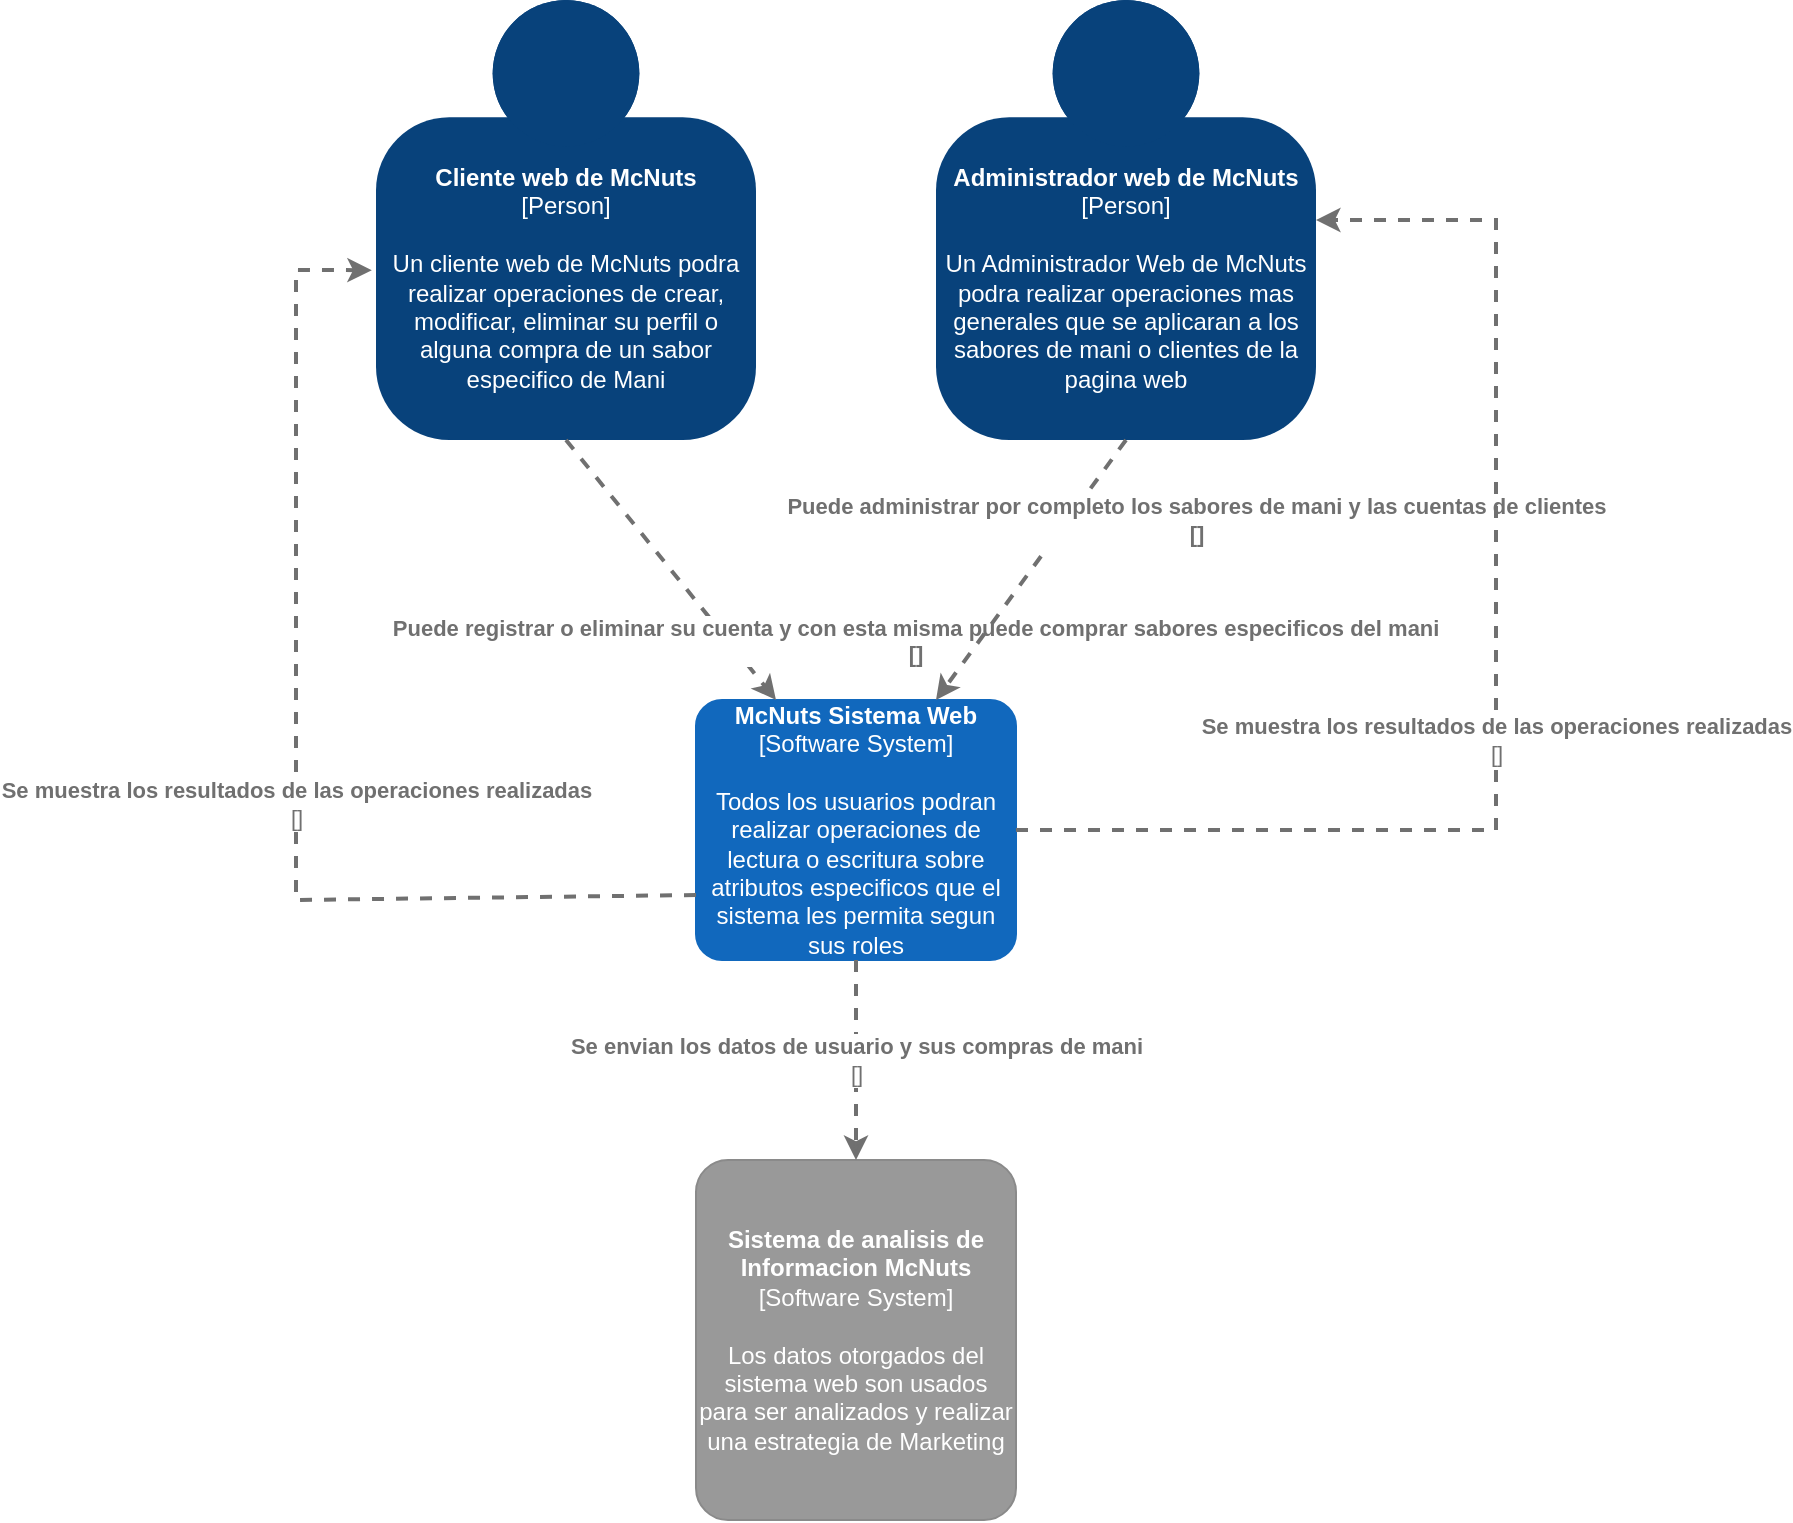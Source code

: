 <mxfile version="14.6.13" type="device" pages="4"><diagram id="YjlioeNZhnHMFC0oOAp4" name="C1"><mxGraphModel dx="1913" dy="806" grid="1" gridSize="10" guides="1" tooltips="1" connect="1" arrows="1" fold="1" page="1" pageScale="1" pageWidth="827" pageHeight="1169" math="0" shadow="0"><root><mxCell id="0"/><mxCell id="1" parent="0"/><object placeholders="1" c4Name="Cliente web de McNuts" c4Type="Person" c4Description="Un cliente web de McNuts podra realizar operaciones de crear,  modificar, eliminar su perfil o alguna compra de un sabor especifico de Mani" label="&lt;b&gt;%c4Name%&lt;/b&gt;&lt;div&gt;[%c4Type%]&lt;/div&gt;&lt;br&gt;&lt;div&gt;%c4Description%&lt;/div&gt;" id="_Tf5WBPsbDCtGv1PxHBP-1"><mxCell style="html=1;dashed=0;whitespace=wrap;fillColor=#08427b;strokeColor=none;fontColor=#ffffff;shape=mxgraph.c4.person;align=center;metaEdit=1;points=[[0.5,0,0],[1,0.5,0],[1,0.75,0],[0.75,1,0],[0.5,1,0],[0.25,1,0],[0,0.75,0],[0,0.5,0]];metaData={&quot;c4Type&quot;:{&quot;editable&quot;:false}};whiteSpace=wrap;" parent="1" vertex="1"><mxGeometry x="170" y="150" width="190" height="220" as="geometry"/></mxCell></object><object placeholders="1" c4Name="McNuts Sistema Web" c4Type="Software System" c4Description="Todos los usuarios podran realizar operaciones de lectura o escritura sobre atributos especificos que el sistema les permita segun sus roles" label="&lt;b&gt;%c4Name%&lt;/b&gt;&lt;div&gt;[%c4Type%]&lt;/div&gt;&lt;br&gt;&lt;div&gt;%c4Description%&lt;/div&gt;" id="_Tf5WBPsbDCtGv1PxHBP-2"><mxCell style="rounded=1;whiteSpace=wrap;html=1;labelBackgroundColor=none;fillColor=#1168BD;fontColor=#ffffff;align=center;arcSize=10;strokeColor=#1168BD;metaEdit=1;metaData={&quot;c4Type&quot;:{&quot;editable&quot;:false}};points=[[0.25,0,0],[0.5,0,0],[0.75,0,0],[1,0.25,0],[1,0.5,0],[1,0.75,0],[0.75,1,0],[0.5,1,0],[0.25,1,0],[0,0.75,0],[0,0.5,0],[0,0.25,0]];" parent="1" vertex="1"><mxGeometry x="330" y="500" width="160" height="130" as="geometry"/></mxCell></object><object placeholders="1" c4Name="Administrador web de McNuts" c4Type="Person" c4Description="Un Administrador Web de McNuts podra realizar operaciones mas generales que se aplicaran a los sabores de mani o clientes de la pagina web" label="&lt;b&gt;%c4Name%&lt;/b&gt;&lt;div&gt;[%c4Type%]&lt;/div&gt;&lt;br&gt;&lt;div&gt;%c4Description%&lt;/div&gt;" id="_Tf5WBPsbDCtGv1PxHBP-4"><mxCell style="html=1;dashed=0;whitespace=wrap;fillColor=#08427b;strokeColor=none;fontColor=#ffffff;shape=mxgraph.c4.person;align=center;metaEdit=1;points=[[0.5,0,0],[1,0.5,0],[1,0.75,0],[0.75,1,0],[0.5,1,0],[0.25,1,0],[0,0.75,0],[0,0.5,0]];metaData={&quot;c4Type&quot;:{&quot;editable&quot;:false}};whiteSpace=wrap;" parent="1" vertex="1"><mxGeometry x="450" y="150" width="190" height="220" as="geometry"/></mxCell></object><object placeholders="1" c4Type="Relationship" c4Technology="" c4Description="Puede registrar o eliminar su cuenta y con esta misma puede comprar sabores especificos del mani" label="%c4Description%&#10;[%c4Technology%]" id="_Tf5WBPsbDCtGv1PxHBP-5"><mxCell style="edgeStyle=none;rounded=0;entryX=0.25;entryY=0;jettySize=auto;orthogonalLoop=1;strokeColor=#707070;strokeWidth=2;fontColor=#707070;jumpStyle=none;dashed=1;metaEdit=1;metaData={&quot;c4Type&quot;:{&quot;editable&quot;:false}};exitX=0.5;exitY=1;exitDx=0;exitDy=0;exitPerimeter=0;entryDx=0;entryDy=0;entryPerimeter=0;fontStyle=1" parent="1" source="_Tf5WBPsbDCtGv1PxHBP-1" target="_Tf5WBPsbDCtGv1PxHBP-2" edge="1"><mxGeometry x="1" y="76" width="160" relative="1" as="geometry"><mxPoint x="310" y="460" as="sourcePoint"/><mxPoint x="470" y="460" as="targetPoint"/><mxPoint x="11" y="18" as="offset"/></mxGeometry></mxCell></object><object placeholders="1" c4Type="Relationship" c4Technology="" c4Description="Puede administrar por completo los sabores de mani y las cuentas de clientes" label="%c4Description%&lt;br&gt;[%c4Technology%]" id="_Tf5WBPsbDCtGv1PxHBP-7"><mxCell style="edgeStyle=none;rounded=0;entryX=0.75;entryY=0;jettySize=auto;orthogonalLoop=1;strokeColor=#707070;strokeWidth=2;fontColor=#707070;jumpStyle=none;dashed=1;metaEdit=1;metaData={&quot;c4Type&quot;:{&quot;editable&quot;:false}};exitX=0.5;exitY=1;exitDx=0;exitDy=0;exitPerimeter=0;entryDx=0;entryDy=0;entryPerimeter=0;labelBorderColor=none;align=center;verticalAlign=middle;html=1;fontStyle=1" parent="1" source="_Tf5WBPsbDCtGv1PxHBP-4" target="_Tf5WBPsbDCtGv1PxHBP-2" edge="1"><mxGeometry x="-0.855" y="52" width="160" relative="1" as="geometry"><mxPoint x="310" y="460" as="sourcePoint"/><mxPoint x="470" y="460" as="targetPoint"/><mxPoint as="offset"/></mxGeometry></mxCell></object><object placeholders="1" c4Name="Sistema de analisis de Informacion McNuts" c4Type="Software System" c4Description="Los datos otorgados del sistema web son usados para ser analizados y realizar una estrategia de Marketing" label="&lt;b&gt;%c4Name%&lt;/b&gt;&lt;div&gt;[%c4Type%]&lt;/div&gt;&lt;br&gt;&lt;div&gt;%c4Description%&lt;/div&gt;" id="_Tf5WBPsbDCtGv1PxHBP-9"><mxCell style="rounded=1;html=1;labelBackgroundColor=none;fillColor=#999999;fontColor=#ffffff;align=center;arcSize=10;strokeColor=#8A8A8A;metaEdit=1;metaData={&quot;c4Type&quot;:{&quot;editable&quot;:false}};points=[[0.25,0,0],[0.5,0,0],[0.75,0,0],[1,0.25,0],[1,0.5,0],[1,0.75,0],[0.75,1,0],[0.5,1,0],[0.25,1,0],[0,0.75,0],[0,0.5,0],[0,0.25,0]];whiteSpace=wrap;" parent="1" vertex="1"><mxGeometry x="330" y="730" width="160" height="180" as="geometry"/></mxCell></object><object placeholders="1" c4Type="Relationship" c4Technology="" c4Description="Se envian los datos de usuario y sus compras de mani" label="&lt;div style=&quot;text-align: left&quot;&gt;&lt;div style=&quot;text-align: center&quot;&gt;&lt;b&gt;%c4Description%&lt;/b&gt;&lt;/div&gt;&lt;div style=&quot;text-align: center&quot;&gt;[%c4Technology%]&lt;/div&gt;&lt;/div&gt;" id="_Tf5WBPsbDCtGv1PxHBP-11"><mxCell style="edgeStyle=none;rounded=0;html=1;entryX=0.5;entryY=0;jettySize=auto;orthogonalLoop=1;strokeColor=#707070;strokeWidth=2;fontColor=#707070;jumpStyle=none;dashed=1;metaEdit=1;metaData={&quot;c4Type&quot;:{&quot;editable&quot;:false}};align=center;exitX=0.5;exitY=1;exitDx=0;exitDy=0;exitPerimeter=0;entryDx=0;entryDy=0;entryPerimeter=0;" parent="1" source="_Tf5WBPsbDCtGv1PxHBP-2" target="_Tf5WBPsbDCtGv1PxHBP-9" edge="1"><mxGeometry width="160" relative="1" as="geometry"><mxPoint x="310" y="580" as="sourcePoint"/><mxPoint x="470" y="580" as="targetPoint"/></mxGeometry></mxCell></object><object placeholders="1" c4Type="Relationship" c4Technology="" c4Description="Se muestra los resultados de las operaciones realizadas" label="&lt;div style=&quot;text-align: left&quot;&gt;&lt;div style=&quot;text-align: center&quot;&gt;&lt;b&gt;%c4Description%&lt;/b&gt;&lt;/div&gt;&lt;div style=&quot;text-align: center&quot;&gt;[%c4Technology%]&lt;/div&gt;&lt;/div&gt;" id="_Tf5WBPsbDCtGv1PxHBP-13"><mxCell style="edgeStyle=none;rounded=0;html=1;jettySize=auto;orthogonalLoop=1;strokeColor=#707070;strokeWidth=2;fontColor=#707070;jumpStyle=none;dashed=1;metaEdit=1;metaData={&quot;c4Type&quot;:{&quot;editable&quot;:false}};align=center;exitX=1;exitY=0.5;exitDx=0;exitDy=0;exitPerimeter=0;" parent="1" source="_Tf5WBPsbDCtGv1PxHBP-2" target="_Tf5WBPsbDCtGv1PxHBP-4" edge="1"><mxGeometry x="-0.102" width="160" relative="1" as="geometry"><mxPoint x="360" y="550" as="sourcePoint"/><mxPoint x="520" y="550" as="targetPoint"/><Array as="points"><mxPoint x="730" y="565"/><mxPoint x="730" y="260"/></Array><mxPoint as="offset"/></mxGeometry></mxCell></object><object placeholders="1" c4Type="Relationship" c4Technology="" c4Description="Se muestra los resultados de las operaciones realizadas" label="&lt;div style=&quot;text-align: left&quot;&gt;&lt;div style=&quot;text-align: center&quot;&gt;&lt;b&gt;%c4Description%&lt;/b&gt;&lt;/div&gt;&lt;div style=&quot;text-align: center&quot;&gt;[%c4Technology%]&lt;/div&gt;&lt;/div&gt;" id="_Tf5WBPsbDCtGv1PxHBP-14"><mxCell style="edgeStyle=none;rounded=0;html=1;jettySize=auto;orthogonalLoop=1;strokeColor=#707070;strokeWidth=2;fontColor=#707070;jumpStyle=none;dashed=1;metaEdit=1;metaData={&quot;c4Type&quot;:{&quot;editable&quot;:false}};align=center;exitX=0;exitY=0.75;exitDx=0;exitDy=0;exitPerimeter=0;entryX=-0.011;entryY=0.614;entryDx=0;entryDy=0;entryPerimeter=0;" parent="1" source="_Tf5WBPsbDCtGv1PxHBP-2" target="_Tf5WBPsbDCtGv1PxHBP-1" edge="1"><mxGeometry x="-0.102" width="160" relative="1" as="geometry"><mxPoint x="500" y="575" as="sourcePoint"/><mxPoint x="650" y="270" as="targetPoint"/><Array as="points"><mxPoint x="130" y="600"/><mxPoint x="130" y="430"/><mxPoint x="130" y="285"/></Array><mxPoint as="offset"/></mxGeometry></mxCell></object></root></mxGraphModel></diagram><diagram id="lOGk8ROi-ArQXvqLLDO8" name="C2"><mxGraphModel dx="1086" dy="806" grid="1" gridSize="10" guides="1" tooltips="1" connect="1" arrows="1" fold="1" page="1" pageScale="1" pageWidth="827" pageHeight="1169" math="0" shadow="0"><root><mxCell id="mD7EO9BgmnDQpfSmC0v4-0"/><mxCell id="mD7EO9BgmnDQpfSmC0v4-1" parent="mD7EO9BgmnDQpfSmC0v4-0"/><object placeholders="1" c4Name="Cliente web de McNuts" c4Type="Person" c4Description="Un cliente web de McNuts podra realizar operaciones de crear,  modificar, eliminar su perfil o alguna compra de un sabor especifico de Mani" label="&lt;b&gt;%c4Name%&lt;/b&gt;&lt;div&gt;[%c4Type%]&lt;/div&gt;&lt;br&gt;&lt;div&gt;%c4Description%&lt;/div&gt;" id="zDvzVUs0J_qKCXvTcpth-0"><mxCell style="html=1;dashed=0;whitespace=wrap;fillColor=#08427b;strokeColor=none;fontColor=#ffffff;shape=mxgraph.c4.person;align=center;metaEdit=1;points=[[0.5,0,0],[1,0.5,0],[1,0.75,0],[0.75,1,0],[0.5,1,0],[0.25,1,0],[0,0.75,0],[0,0.5,0]];metaData={&quot;c4Type&quot;:{&quot;editable&quot;:false}};whiteSpace=wrap;" parent="mD7EO9BgmnDQpfSmC0v4-1" vertex="1"><mxGeometry x="110" y="100" width="190" height="220" as="geometry"/></mxCell></object><object placeholders="1" c4Name="Administrador web de McNuts" c4Type="Person" c4Description="Un Administrador Web de McNuts podra realizar operaciones mas generales que se aplicaran a los sabores de mani o clientes de la pagina web" label="&lt;b&gt;%c4Name%&lt;/b&gt;&lt;div&gt;[%c4Type%]&lt;/div&gt;&lt;br&gt;&lt;div&gt;%c4Description%&lt;/div&gt;" id="zDvzVUs0J_qKCXvTcpth-1"><mxCell style="html=1;dashed=0;whitespace=wrap;fillColor=#08427b;strokeColor=none;fontColor=#ffffff;shape=mxgraph.c4.person;align=center;metaEdit=1;points=[[0.5,0,0],[1,0.5,0],[1,0.75,0],[0.75,1,0],[0.5,1,0],[0.25,1,0],[0,0.75,0],[0,0.5,0]];metaData={&quot;c4Type&quot;:{&quot;editable&quot;:false}};whiteSpace=wrap;" parent="mD7EO9BgmnDQpfSmC0v4-1" vertex="1"><mxGeometry x="390" y="100" width="190" height="220" as="geometry"/></mxCell></object><object placeholders="1" c4Name="McNuts Sistema Web" c4Type="Component" c4Technology="Container: js" c4Description="Aplicacion web que permite la compra de manis de sabores y el registro/actualizacion/visualizacion y eliminacion de perfiles" label="%c4Name%&lt;br&gt;[%c4Type%: %c4Technology%]&lt;br&gt;&lt;br&gt;%c4Description%" id="zDvzVUs0J_qKCXvTcpth-5"><mxCell style="rounded=1;labelBackgroundColor=none;fillColor=#85BBF0;fontColor=#ffffff;align=center;arcSize=10;strokeColor=#78A8D8;metaEdit=1;metaData={&quot;c4Type&quot;:{&quot;editable&quot;:false}};points=[[0.25,0,0],[0.5,0,0],[0.75,0,0],[1,0.25,0],[1,0.5,0],[1,0.75,0],[0.75,1,0],[0.5,1,0],[0.25,1,0],[0,0.75,0],[0,0.5,0],[0,0.25,0]];whiteSpace=wrap;html=1;" parent="mD7EO9BgmnDQpfSmC0v4-1" vertex="1"><mxGeometry x="260" y="440" width="190" height="130" as="geometry"/></mxCell></object><object placeholders="1" c4Type="Relationship" c4Technology="http" c4Description="Utiliza el sistema" label="&lt;div style=&quot;text-align: left&quot;&gt;&lt;div style=&quot;text-align: center&quot;&gt;&lt;b&gt;%c4Description%&lt;/b&gt;&lt;/div&gt;&lt;div style=&quot;text-align: center&quot;&gt;[%c4Technology%]&lt;/div&gt;&lt;/div&gt;" id="VZDBzjTDsudK5DG6B0_U-0"><mxCell style="edgeStyle=none;rounded=0;html=1;entryX=0.137;entryY=-0.023;jettySize=auto;orthogonalLoop=1;strokeColor=#707070;strokeWidth=2;fontColor=#707070;jumpStyle=none;dashed=1;metaEdit=1;metaData={&quot;c4Type&quot;:{&quot;editable&quot;:false}};exitX=0.5;exitY=1;exitDx=0;exitDy=0;exitPerimeter=0;entryDx=0;entryDy=0;entryPerimeter=0;" parent="mD7EO9BgmnDQpfSmC0v4-1" source="zDvzVUs0J_qKCXvTcpth-0" target="zDvzVUs0J_qKCXvTcpth-5" edge="1"><mxGeometry width="160" relative="1" as="geometry"><mxPoint x="210" y="330" as="sourcePoint"/><mxPoint x="370" y="330" as="targetPoint"/></mxGeometry></mxCell></object><object placeholders="1" c4Type="Relationship" c4Technology="http" c4Description="Utiliza el sistema" label="&lt;div style=&quot;text-align: left&quot;&gt;&lt;div style=&quot;text-align: center&quot;&gt;&lt;b&gt;%c4Description%&lt;/b&gt;&lt;/div&gt;&lt;div style=&quot;text-align: center&quot;&gt;[%c4Technology%]&lt;/div&gt;&lt;/div&gt;" id="VZDBzjTDsudK5DG6B0_U-1"><mxCell style="edgeStyle=none;rounded=0;html=1;entryX=0.75;entryY=0;jettySize=auto;orthogonalLoop=1;strokeColor=#707070;strokeWidth=2;fontColor=#707070;jumpStyle=none;dashed=1;metaEdit=1;metaData={&quot;c4Type&quot;:{&quot;editable&quot;:false}};exitX=0.542;exitY=1.005;exitDx=0;exitDy=0;exitPerimeter=0;entryDx=0;entryDy=0;entryPerimeter=0;" parent="mD7EO9BgmnDQpfSmC0v4-1" source="zDvzVUs0J_qKCXvTcpth-1" target="zDvzVUs0J_qKCXvTcpth-5" edge="1"><mxGeometry width="160" relative="1" as="geometry"><mxPoint x="410" y="320" as="sourcePoint"/><mxPoint x="501.03" y="437.01" as="targetPoint"/></mxGeometry></mxCell></object><object placeholders="1" c4Name="API Aplicacion" c4Type="Component" c4Technology="Contenedor:API" c4Description="Aloja un conjunto de servicios que permiten dar funcionalidad y gestionar los manis y usuarios via JSON/HTTPS API" label="%c4Name%&lt;br&gt;[%c4Type%: %c4Technology%]&lt;br&gt;&lt;br&gt;%c4Description%" id="VZDBzjTDsudK5DG6B0_U-2"><mxCell style="rounded=1;labelBackgroundColor=none;fillColor=#85BBF0;fontColor=#ffffff;align=center;arcSize=10;strokeColor=#78A8D8;metaEdit=1;metaData={&quot;c4Type&quot;:{&quot;editable&quot;:false}};points=[[0.25,0,0],[0.5,0,0],[0.75,0,0],[1,0.25,0],[1,0.5,0],[1,0.75,0],[0.75,1,0],[0.5,1,0],[0.25,1,0],[0,0.75,0],[0,0.5,0],[0,0.25,0]];whiteSpace=wrap;html=1;" parent="mD7EO9BgmnDQpfSmC0v4-1" vertex="1"><mxGeometry x="260" y="670" width="190" height="130" as="geometry"/></mxCell></object><object placeholders="1" c4Type="Relationship" c4Technology="http,Json" c4Description="Hace un llamado" label="&lt;div style=&quot;text-align: left&quot;&gt;&lt;div style=&quot;text-align: center&quot;&gt;&lt;b&gt;%c4Description%&lt;/b&gt;&lt;/div&gt;&lt;div style=&quot;text-align: center&quot;&gt;[%c4Technology%]&lt;/div&gt;&lt;/div&gt;" id="VZDBzjTDsudK5DG6B0_U-3"><mxCell style="edgeStyle=none;rounded=0;html=1;entryX=0.5;entryY=0;jettySize=auto;orthogonalLoop=1;strokeColor=#707070;strokeWidth=2;fontColor=#707070;jumpStyle=none;dashed=1;metaEdit=1;metaData={&quot;c4Type&quot;:{&quot;editable&quot;:false}};exitX=0.5;exitY=1;exitDx=0;exitDy=0;exitPerimeter=0;entryDx=0;entryDy=0;entryPerimeter=0;" parent="mD7EO9BgmnDQpfSmC0v4-1" source="zDvzVUs0J_qKCXvTcpth-5" target="VZDBzjTDsudK5DG6B0_U-2" edge="1"><mxGeometry width="160" relative="1" as="geometry"><mxPoint x="270" y="520" as="sourcePoint"/><mxPoint x="430" y="520" as="targetPoint"/></mxGeometry></mxCell></object><object placeholders="1" c4Type="Database" c4Technology="Technology" c4Description="Description" label="%c4Type%&lt;div&gt;[Container:&amp;nbsp;%c4Technology%]&lt;/div&gt;&lt;br&gt;&lt;div&gt;%c4Description%&lt;/div&gt;" id="VZDBzjTDsudK5DG6B0_U-4"><mxCell style="shape=cylinder;whiteSpace=wrap;html=1;boundedLbl=1;rounded=0;labelBackgroundColor=none;fillColor=#438DD5;fontSize=12;fontColor=#ffffff;align=center;strokeColor=#3C7FC0;metaEdit=1;points=[[0.5,0,0],[1,0.25,0],[1,0.5,0],[1,0.75,0],[0.5,1,0],[0,0.75,0],[0,0.5,0],[0,0.25,0]];metaData={&quot;c4Type&quot;:{&quot;editable&quot;:false}};" parent="mD7EO9BgmnDQpfSmC0v4-1" vertex="1"><mxGeometry x="280" y="930" width="160" height="140" as="geometry"/></mxCell></object><object placeholders="1" c4Type="Relationship" c4Technology="SQL" c4Description="Realiza CRUD" label="&lt;div style=&quot;text-align: left&quot;&gt;&lt;div style=&quot;text-align: center&quot;&gt;&lt;b&gt;%c4Description%&lt;/b&gt;&lt;/div&gt;&lt;div style=&quot;text-align: center&quot;&gt;[%c4Technology%]&lt;/div&gt;&lt;/div&gt;" id="VZDBzjTDsudK5DG6B0_U-5"><mxCell style="edgeStyle=none;rounded=0;html=1;entryX=0.456;entryY=0.007;jettySize=auto;orthogonalLoop=1;strokeColor=#707070;strokeWidth=2;fontColor=#707070;jumpStyle=none;dashed=1;metaEdit=1;metaData={&quot;c4Type&quot;:{&quot;editable&quot;:false}};exitX=0.5;exitY=1;exitDx=0;exitDy=0;exitPerimeter=0;entryDx=0;entryDy=0;entryPerimeter=0;" parent="mD7EO9BgmnDQpfSmC0v4-1" source="VZDBzjTDsudK5DG6B0_U-2" target="VZDBzjTDsudK5DG6B0_U-4" edge="1"><mxGeometry width="160" relative="1" as="geometry"><mxPoint x="270" y="830" as="sourcePoint"/><mxPoint x="430" y="830" as="targetPoint"/></mxGeometry></mxCell></object><object placeholders="1" c4Name="Sistema de analisis de Informacion McNuts" c4Type="Software System" c4Description="Los datos otorgados del sistema web son usados para ser analizados y realizar una estrategia de Marketing" label="&lt;b&gt;%c4Name%&lt;/b&gt;&lt;div&gt;[%c4Type%]&lt;/div&gt;&lt;br&gt;&lt;div&gt;%c4Description%&lt;/div&gt;" id="J_LsUgICzN3fWaDBCExD-0"><mxCell style="rounded=1;html=1;labelBackgroundColor=none;fillColor=#999999;fontColor=#ffffff;align=center;arcSize=10;strokeColor=#8A8A8A;metaEdit=1;metaData={&quot;c4Type&quot;:{&quot;editable&quot;:false}};points=[[0.25,0,0],[0.5,0,0],[0.75,0,0],[1,0.25,0],[1,0.5,0],[1,0.75,0],[0.75,1,0],[0.5,1,0],[0.25,1,0],[0,0.75,0],[0,0.5,0],[0,0.25,0]];whiteSpace=wrap;" parent="mD7EO9BgmnDQpfSmC0v4-1" vertex="1"><mxGeometry x="610" y="640" width="160" height="180" as="geometry"/></mxCell></object><object placeholders="1" c4Type="Relationship" c4Technology="Json" c4Description="Envia datos" label="&lt;div style=&quot;text-align: left&quot;&gt;&lt;div style=&quot;text-align: center&quot;&gt;&lt;b&gt;%c4Description%&lt;/b&gt;&lt;/div&gt;&lt;div style=&quot;text-align: center&quot;&gt;[%c4Technology%]&lt;/div&gt;&lt;/div&gt;" id="J_LsUgICzN3fWaDBCExD-1"><mxCell style="edgeStyle=none;rounded=0;html=1;entryX=0;entryY=0.5;jettySize=auto;orthogonalLoop=1;strokeColor=#707070;strokeWidth=2;fontColor=#707070;jumpStyle=none;dashed=1;metaEdit=1;metaData={&quot;c4Type&quot;:{&quot;editable&quot;:false}};" parent="mD7EO9BgmnDQpfSmC0v4-1" edge="1"><mxGeometry width="160" relative="1" as="geometry"><mxPoint x="450" y="734.5" as="sourcePoint"/><mxPoint x="610" y="734.5" as="targetPoint"/></mxGeometry></mxCell></object><object placeholders="1" c4Type="Relationship" c4Technology="technology" c4Description="Envia toda la informacion procesada" label="&lt;div style=&quot;text-align: left&quot;&gt;&lt;div style=&quot;text-align: center&quot;&gt;&lt;b&gt;%c4Description%&lt;/b&gt;&lt;/div&gt;&lt;div style=&quot;text-align: center&quot;&gt;[%c4Technology%]&lt;/div&gt;&lt;/div&gt;" id="J_LsUgICzN3fWaDBCExD-2"><mxCell style="edgeStyle=none;rounded=0;html=1;entryX=0.863;entryY=0.995;jettySize=auto;orthogonalLoop=1;strokeColor=#707070;strokeWidth=2;fontColor=#707070;jumpStyle=none;dashed=1;metaEdit=1;metaData={&quot;c4Type&quot;:{&quot;editable&quot;:false}};entryDx=0;entryDy=0;entryPerimeter=0;exitX=0.6;exitY=-0.006;exitDx=0;exitDy=0;exitPerimeter=0;" parent="mD7EO9BgmnDQpfSmC0v4-1" source="J_LsUgICzN3fWaDBCExD-0" target="zDvzVUs0J_qKCXvTcpth-1" edge="1"><mxGeometry width="160" relative="1" as="geometry"><mxPoint x="710" y="630" as="sourcePoint"/><mxPoint x="680" y="620" as="targetPoint"/></mxGeometry></mxCell></object><object placeholders="1" c4Type="Relationship" c4Technology="Json, Http" c4Description="Devulve respuestas a las solicitudes" label="&lt;div style=&quot;text-align: left&quot;&gt;&lt;div style=&quot;text-align: center&quot;&gt;&lt;b&gt;%c4Description%&lt;/b&gt;&lt;/div&gt;&lt;div style=&quot;text-align: center&quot;&gt;[%c4Technology%]&lt;/div&gt;&lt;/div&gt;" id="J_LsUgICzN3fWaDBCExD-4"><mxCell style="edgeStyle=none;rounded=0;html=1;entryX=0.016;entryY=0.909;jettySize=auto;orthogonalLoop=1;strokeColor=#707070;strokeWidth=2;fontColor=#707070;jumpStyle=none;dashed=1;metaEdit=1;metaData={&quot;c4Type&quot;:{&quot;editable&quot;:false}};exitX=-0.005;exitY=0.615;exitDx=0;exitDy=0;exitPerimeter=0;entryDx=0;entryDy=0;entryPerimeter=0;" parent="mD7EO9BgmnDQpfSmC0v4-1" source="VZDBzjTDsudK5DG6B0_U-2" target="zDvzVUs0J_qKCXvTcpth-0" edge="1"><mxGeometry width="160" relative="1" as="geometry"><mxPoint x="330" y="630" as="sourcePoint"/><mxPoint x="490" y="630" as="targetPoint"/><Array as="points"><mxPoint x="120" y="580"/></Array></mxGeometry></mxCell></object><object placeholders="1" c4Type="Relationship" c4Technology="Json, Http" c4Description="Devulve respuestas a las solicitudes" label="&lt;div style=&quot;text-align: left&quot;&gt;&lt;div style=&quot;text-align: center&quot;&gt;&lt;b&gt;%c4Description%&lt;/b&gt;&lt;/div&gt;&lt;div style=&quot;text-align: center&quot;&gt;[%c4Technology%]&lt;/div&gt;&lt;/div&gt;" id="J_LsUgICzN3fWaDBCExD-5"><mxCell style="edgeStyle=none;rounded=0;html=1;entryX=0.684;entryY=0.995;jettySize=auto;orthogonalLoop=1;strokeColor=#707070;strokeWidth=2;fontColor=#707070;jumpStyle=none;dashed=1;metaEdit=1;metaData={&quot;c4Type&quot;:{&quot;editable&quot;:false}};exitX=1;exitY=0.385;exitDx=0;exitDy=0;exitPerimeter=0;entryDx=0;entryDy=0;entryPerimeter=0;" parent="mD7EO9BgmnDQpfSmC0v4-1" source="VZDBzjTDsudK5DG6B0_U-2" target="zDvzVUs0J_qKCXvTcpth-1" edge="1"><mxGeometry width="160" relative="1" as="geometry"><mxPoint x="596.01" y="769.97" as="sourcePoint"/><mxPoint x="450.0" y="320" as="targetPoint"/><Array as="points"><mxPoint x="560" y="610"/></Array></mxGeometry></mxCell></object></root></mxGraphModel></diagram><diagram id="oEpCaHUg1FmqPr0Le2Kf" name="C3"><mxGraphModel dx="1086" dy="806" grid="1" gridSize="10" guides="1" tooltips="1" connect="1" arrows="1" fold="1" page="1" pageScale="1" pageWidth="827" pageHeight="1169" math="0" shadow="0"><root><mxCell id="-fy3KjDRGIILhXaSzsLH-0"/><mxCell id="-fy3KjDRGIILhXaSzsLH-1" parent="-fy3KjDRGIILhXaSzsLH-0"/><object placeholders="1" c4Name="McNuts Sistema Web" c4Type="Component" c4Technology="js" c4Description="Aplicacion web que permite la compra de manis de sabores y el registro/actualizacion/visualizacion y eliminacion de perfiles" label="%c4Name%&lt;br&gt;[%c4Type%: %c4Technology%]&lt;br&gt;&lt;br&gt;%c4Description%" id="0mQYSHu7txWMw7nrXKeB-3"><mxCell style="rounded=1;labelBackgroundColor=none;fillColor=#85BBF0;fontColor=#ffffff;align=center;arcSize=10;strokeColor=#78A8D8;metaEdit=1;metaData={&quot;c4Type&quot;:{&quot;editable&quot;:false}};points=[[0.25,0,0],[0.5,0,0],[0.75,0,0],[1,0.25,0],[1,0.5,0],[1,0.75,0],[0.75,1,0],[0.5,1,0],[0.25,1,0],[0,0.75,0],[0,0.5,0],[0,0.25,0]];whiteSpace=wrap;html=1;" parent="-fy3KjDRGIILhXaSzsLH-1" vertex="1"><mxGeometry x="330" y="40" width="190" height="130" as="geometry"/></mxCell></object><object placeholders="1" c4Name="API Aplicacion" c4Type="Component" c4Technology="Contenedor:API" c4Description="Aloja un conjunto de servicios que permiten dar funcionalidad y gestionar los manis y usuarios via JSON/HTTPS API" label="%c4Name%&lt;br&gt;[%c4Type%: %c4Technology%]&lt;br&gt;&lt;br&gt;%c4Description%" id="0mQYSHu7txWMw7nrXKeB-4"><mxCell style="rounded=1;labelBackgroundColor=none;fillColor=#85BBF0;fontColor=#ffffff;align=center;arcSize=10;strokeColor=#78A8D8;metaEdit=1;metaData={&quot;c4Type&quot;:{&quot;editable&quot;:false}};points=[[0.25,0,0],[0.5,0,0],[0.75,0,0],[1,0.25,0],[1,0.5,0],[1,0.75,0],[0.75,1,0],[0.5,1,0],[0.25,1,0],[0,0.75,0],[0,0.5,0],[0,0.25,0]];whiteSpace=wrap;html=1;" parent="-fy3KjDRGIILhXaSzsLH-1" vertex="1"><mxGeometry x="330" y="270" width="190" height="130" as="geometry"/></mxCell></object><object placeholders="1" c4Type="Relationship" c4Technology="http,Json" c4Description="Hace un llamado" label="&lt;div style=&quot;text-align: left&quot;&gt;&lt;div style=&quot;text-align: center&quot;&gt;&lt;b&gt;%c4Description%&lt;/b&gt;&lt;/div&gt;&lt;div style=&quot;text-align: center&quot;&gt;[%c4Technology%]&lt;/div&gt;&lt;/div&gt;" id="0mQYSHu7txWMw7nrXKeB-5"><mxCell style="edgeStyle=none;rounded=0;html=1;entryX=0.5;entryY=0;jettySize=auto;orthogonalLoop=1;strokeColor=#707070;strokeWidth=2;fontColor=#707070;jumpStyle=none;dashed=1;metaEdit=1;metaData={&quot;c4Type&quot;:{&quot;editable&quot;:false}};exitX=0.5;exitY=1;exitDx=0;exitDy=0;exitPerimeter=0;entryDx=0;entryDy=0;entryPerimeter=0;" parent="-fy3KjDRGIILhXaSzsLH-1" source="0mQYSHu7txWMw7nrXKeB-3" target="0mQYSHu7txWMw7nrXKeB-4" edge="1"><mxGeometry width="160" relative="1" as="geometry"><mxPoint x="340" y="120" as="sourcePoint"/><mxPoint x="500" y="120" as="targetPoint"/></mxGeometry></mxCell></object><object placeholders="1" c4Name="Client Controller" c4Type="Component" c4Technology="" c4Description="Controlador que maneja el perfil del cliente" label="&lt;b&gt;%c4Name%&lt;/b&gt;&lt;div&gt;[%c4Type%: %c4Technology%]&lt;/div&gt;&lt;br&gt;&lt;div&gt;%c4Description%&lt;/div&gt;" id="0mQYSHu7txWMw7nrXKeB-7"><mxCell style="rounded=1;whiteSpace=wrap;html=1;labelBackgroundColor=none;fillColor=#85BBF0;fontColor=#ffffff;align=center;arcSize=10;strokeColor=#78A8D8;metaEdit=1;metaData={&quot;c4Type&quot;:{&quot;editable&quot;:false}};points=[[0.25,0,0],[0.5,0,0],[0.75,0,0],[1,0.25,0],[1,0.5,0],[1,0.75,0],[0.75,1,0],[0.5,1,0],[0.25,1,0],[0,0.75,0],[0,0.5,0],[0,0.25,0]];" parent="-fy3KjDRGIILhXaSzsLH-1" vertex="1"><mxGeometry x="200" y="490" width="160" height="110.0" as="geometry"/></mxCell></object><object placeholders="1" c4Name="Peanut Controller" c4Type="Component" c4Technology="" c4Description="Controlador que maneja el perfil del mani" label="&lt;b&gt;%c4Name%&lt;/b&gt;&lt;div&gt;[%c4Type%: %c4Technology%]&lt;/div&gt;&lt;br&gt;&lt;div&gt;%c4Description%&lt;/div&gt;" id="0mQYSHu7txWMw7nrXKeB-8"><mxCell style="rounded=1;whiteSpace=wrap;html=1;labelBackgroundColor=none;fillColor=#85BBF0;fontColor=#ffffff;align=center;arcSize=10;strokeColor=#78A8D8;metaEdit=1;metaData={&quot;c4Type&quot;:{&quot;editable&quot;:false}};points=[[0.25,0,0],[0.5,0,0],[0.75,0,0],[1,0.25,0],[1,0.5,0],[1,0.75,0],[0.75,1,0],[0.5,1,0],[0.25,1,0],[0,0.75,0],[0,0.5,0],[0,0.25,0]];" parent="-fy3KjDRGIILhXaSzsLH-1" vertex="1"><mxGeometry x="480" y="490" width="160" height="110.0" as="geometry"/></mxCell></object><object placeholders="1" c4Type="Relationship" c4Technology="http" c4Description="La API hace un llamado a " label="&lt;div style=&quot;text-align: left&quot;&gt;&lt;div style=&quot;text-align: center&quot;&gt;&lt;b&gt;%c4Description%&lt;/b&gt;&lt;/div&gt;&lt;div style=&quot;text-align: center&quot;&gt;[%c4Technology%]&lt;/div&gt;&lt;/div&gt;" id="iOrnrU4ZnL5G8qj7ErMG-0"><mxCell style="edgeStyle=none;rounded=0;html=1;jettySize=auto;orthogonalLoop=1;strokeColor=#707070;strokeWidth=2;fontColor=#707070;jumpStyle=none;dashed=1;metaEdit=1;metaData={&quot;c4Type&quot;:{&quot;editable&quot;:false}};exitX=0.111;exitY=1;exitDx=0;exitDy=0;exitPerimeter=0;" parent="-fy3KjDRGIILhXaSzsLH-1" source="0mQYSHu7txWMw7nrXKeB-4" target="0mQYSHu7txWMw7nrXKeB-7" edge="1"><mxGeometry width="160" relative="1" as="geometry"><mxPoint x="340" y="450" as="sourcePoint"/><mxPoint x="500" y="450" as="targetPoint"/></mxGeometry></mxCell></object><object placeholders="1" c4Type="Relationship" c4Technology="http" c4Description="La API hace un llamado a " label="&lt;div style=&quot;text-align: left&quot;&gt;&lt;div style=&quot;text-align: center&quot;&gt;&lt;b&gt;%c4Description%&lt;/b&gt;&lt;/div&gt;&lt;div style=&quot;text-align: center&quot;&gt;[%c4Technology%]&lt;/div&gt;&lt;/div&gt;" id="iOrnrU4ZnL5G8qj7ErMG-1"><mxCell style="edgeStyle=none;rounded=0;html=1;jettySize=auto;orthogonalLoop=1;strokeColor=#707070;strokeWidth=2;fontColor=#707070;jumpStyle=none;dashed=1;metaEdit=1;metaData={&quot;c4Type&quot;:{&quot;editable&quot;:false}};exitX=0.111;exitY=1;exitDx=0;exitDy=0;exitPerimeter=0;entryX=0.375;entryY=0.009;entryDx=0;entryDy=0;entryPerimeter=0;" parent="-fy3KjDRGIILhXaSzsLH-1" target="0mQYSHu7txWMw7nrXKeB-8" edge="1"><mxGeometry width="160" relative="1" as="geometry"><mxPoint x="464.12" y="400" as="sourcePoint"/><mxPoint x="419.995" y="490" as="targetPoint"/></mxGeometry></mxCell></object><object placeholders="1" c4Name="Client Service" c4Type="Component" c4Technology="" c4Description="El servicio se comunica con el repositorio " label="&lt;b&gt;%c4Name%&lt;/b&gt;&lt;div&gt;[%c4Type%: %c4Technology%]&lt;/div&gt;&lt;br&gt;&lt;div&gt;%c4Description%&lt;/div&gt;" id="iOrnrU4ZnL5G8qj7ErMG-2"><mxCell style="rounded=1;whiteSpace=wrap;html=1;labelBackgroundColor=none;fillColor=#85BBF0;fontColor=#ffffff;align=center;arcSize=10;strokeColor=#78A8D8;metaEdit=1;metaData={&quot;c4Type&quot;:{&quot;editable&quot;:false}};points=[[0.25,0,0],[0.5,0,0],[0.75,0,0],[1,0.25,0],[1,0.5,0],[1,0.75,0],[0.75,1,0],[0.5,1,0],[0.25,1,0],[0,0.75,0],[0,0.5,0],[0,0.25,0]];" parent="-fy3KjDRGIILhXaSzsLH-1" vertex="1"><mxGeometry x="180" y="730" width="160" height="110.0" as="geometry"/></mxCell></object><object placeholders="1" c4Type="Relationship" c4Technology="Json" c4Description="El controlador se comunica con el servicio especifico" label="&lt;div style=&quot;text-align: left&quot;&gt;&lt;div style=&quot;text-align: center&quot;&gt;&lt;b&gt;%c4Description%&lt;/b&gt;&lt;/div&gt;&lt;div style=&quot;text-align: center&quot;&gt;[%c4Technology%]&lt;/div&gt;&lt;/div&gt;" id="iOrnrU4ZnL5G8qj7ErMG-4"><mxCell style="edgeStyle=none;rounded=0;html=1;jettySize=auto;orthogonalLoop=1;strokeColor=#707070;strokeWidth=2;fontColor=#707070;jumpStyle=none;dashed=1;metaEdit=1;metaData={&quot;c4Type&quot;:{&quot;editable&quot;:false}};exitX=0.356;exitY=1.018;exitDx=0;exitDy=0;exitPerimeter=0;" parent="-fy3KjDRGIILhXaSzsLH-1" source="0mQYSHu7txWMw7nrXKeB-7" edge="1"><mxGeometry width="160" relative="1" as="geometry"><mxPoint x="302.06" y="650" as="sourcePoint"/><mxPoint x="258" y="730" as="targetPoint"/></mxGeometry></mxCell></object><object placeholders="1" c4Name="Peanut Service" c4Type="Component" c4Technology="" c4Description="El servicio se comunica con el repositorio " label="&lt;b&gt;%c4Name%&lt;/b&gt;&lt;div&gt;[%c4Type%: %c4Technology%]&lt;/div&gt;&lt;br&gt;&lt;div&gt;%c4Description%&lt;/div&gt;" id="iOrnrU4ZnL5G8qj7ErMG-5"><mxCell style="rounded=1;whiteSpace=wrap;html=1;labelBackgroundColor=none;fillColor=#85BBF0;fontColor=#ffffff;align=center;arcSize=10;strokeColor=#78A8D8;metaEdit=1;metaData={&quot;c4Type&quot;:{&quot;editable&quot;:false}};points=[[0.25,0,0],[0.5,0,0],[0.75,0,0],[1,0.25,0],[1,0.5,0],[1,0.75,0],[0.75,1,0],[0.5,1,0],[0.25,1,0],[0,0.75,0],[0,0.5,0],[0,0.25,0]];" parent="-fy3KjDRGIILhXaSzsLH-1" vertex="1"><mxGeometry x="480" y="730" width="160" height="110.0" as="geometry"/></mxCell></object><object placeholders="1" c4Type="Relationship" c4Technology="Json" c4Description="El controlador se comunica con el servicio especifico" label="&lt;div style=&quot;text-align: left&quot;&gt;&lt;div style=&quot;text-align: center&quot;&gt;&lt;b&gt;%c4Description%&lt;/b&gt;&lt;/div&gt;&lt;div style=&quot;text-align: center&quot;&gt;[%c4Technology%]&lt;/div&gt;&lt;/div&gt;" id="iOrnrU4ZnL5G8qj7ErMG-6"><mxCell style="edgeStyle=none;rounded=0;html=1;jettySize=auto;orthogonalLoop=1;strokeColor=#707070;strokeWidth=2;fontColor=#707070;jumpStyle=none;dashed=1;metaEdit=1;metaData={&quot;c4Type&quot;:{&quot;editable&quot;:false}};exitX=0.356;exitY=1.018;exitDx=0;exitDy=0;exitPerimeter=0;" parent="-fy3KjDRGIILhXaSzsLH-1" edge="1"><mxGeometry width="160" relative="1" as="geometry"><mxPoint x="556.96" y="601.98" as="sourcePoint"/><mxPoint x="558" y="730" as="targetPoint"/></mxGeometry></mxCell></object><object placeholders="1" c4Name="Peanut Repository" c4Type="Component" c4Technology="technology" c4Description="Se comunica con la base de datos que permiten gestionar los servicios de Peanut y Client " label="&lt;b&gt;%c4Name%&lt;/b&gt;&lt;div&gt;[%c4Type%: %c4Technology%]&lt;/div&gt;&lt;br&gt;&lt;div&gt;%c4Description%&lt;/div&gt;" id="iOrnrU4ZnL5G8qj7ErMG-7"><mxCell style="rounded=1;whiteSpace=wrap;html=1;labelBackgroundColor=none;fillColor=#85BBF0;fontColor=#ffffff;align=center;arcSize=10;strokeColor=#78A8D8;metaEdit=1;metaData={&quot;c4Type&quot;:{&quot;editable&quot;:false}};points=[[0.25,0,0],[0.5,0,0],[0.75,0,0],[1,0.25,0],[1,0.5,0],[1,0.75,0],[0.75,1,0],[0.5,1,0],[0.25,1,0],[0,0.75,0],[0,0.5,0],[0,0.25,0]];" parent="-fy3KjDRGIILhXaSzsLH-1" vertex="1"><mxGeometry x="340" y="950" width="160" height="110.0" as="geometry"/></mxCell></object><object placeholders="1" c4Type="Relationship" c4Technology="Technology" c4Description="El servicio se comunica con el repositorio" label="&lt;div style=&quot;text-align: left&quot;&gt;&lt;div style=&quot;text-align: center&quot;&gt;&lt;b&gt;%c4Description%&lt;/b&gt;&lt;/div&gt;&lt;div style=&quot;text-align: center&quot;&gt;[%c4Technology%]&lt;/div&gt;&lt;/div&gt;" id="iOrnrU4ZnL5G8qj7ErMG-8"><mxCell style="edgeStyle=none;rounded=0;html=1;entryX=0.5;entryY=0;jettySize=auto;orthogonalLoop=1;strokeColor=#707070;strokeWidth=2;fontColor=#707070;jumpStyle=none;dashed=1;metaEdit=1;metaData={&quot;c4Type&quot;:{&quot;editable&quot;:false}};exitX=0.55;exitY=1.009;exitDx=0;exitDy=0;exitPerimeter=0;entryDx=0;entryDy=0;entryPerimeter=0;" parent="-fy3KjDRGIILhXaSzsLH-1" source="iOrnrU4ZnL5G8qj7ErMG-2" target="iOrnrU4ZnL5G8qj7ErMG-7" edge="1"><mxGeometry x="-0.403" y="-57" width="160" relative="1" as="geometry"><mxPoint x="320" y="870" as="sourcePoint"/><mxPoint x="480" y="870" as="targetPoint"/><mxPoint as="offset"/></mxGeometry></mxCell></object><object placeholders="1" c4Type="Relationship" c4Technology="Technology" c4Description="El servicio se comunica con el repositorio" label="&lt;div style=&quot;text-align: left&quot;&gt;&lt;div style=&quot;text-align: center&quot;&gt;&lt;b&gt;%c4Description%&lt;/b&gt;&lt;/div&gt;&lt;div style=&quot;text-align: center&quot;&gt;[%c4Technology%]&lt;/div&gt;&lt;/div&gt;" id="iOrnrU4ZnL5G8qj7ErMG-10"><mxCell style="edgeStyle=none;rounded=0;html=1;entryX=0.644;entryY=0.018;jettySize=auto;orthogonalLoop=1;strokeColor=#707070;strokeWidth=2;fontColor=#707070;jumpStyle=none;dashed=1;metaEdit=1;metaData={&quot;c4Type&quot;:{&quot;editable&quot;:false}};exitX=0.55;exitY=1.009;exitDx=0;exitDy=0;exitPerimeter=0;entryDx=0;entryDy=0;entryPerimeter=0;" parent="-fy3KjDRGIILhXaSzsLH-1" target="iOrnrU4ZnL5G8qj7ErMG-7" edge="1"><mxGeometry width="160" relative="1" as="geometry"><mxPoint x="558" y="840.99" as="sourcePoint"/><mxPoint x="560" y="920" as="targetPoint"/></mxGeometry></mxCell></object><object placeholders="1" c4Type="Database" c4Technology="SQL" c4Description="Almacena los datos de Peanuts y Clients" label="%c4Type%&lt;div&gt;[Container:&amp;nbsp;%c4Technology%]&lt;/div&gt;&lt;br&gt;&lt;div&gt;%c4Description%&lt;/div&gt;" id="iOrnrU4ZnL5G8qj7ErMG-11"><mxCell style="shape=cylinder;whiteSpace=wrap;html=1;boundedLbl=1;rounded=0;labelBackgroundColor=none;fillColor=#438DD5;fontSize=12;fontColor=#ffffff;align=center;strokeColor=#3C7FC0;metaEdit=1;points=[[0.5,0,0],[1,0.25,0],[1,0.5,0],[1,0.75,0],[0.5,1,0],[0,0.75,0],[0,0.5,0],[0,0.25,0]];metaData={&quot;c4Type&quot;:{&quot;editable&quot;:false}};" parent="-fy3KjDRGIILhXaSzsLH-1" vertex="1"><mxGeometry x="345" y="1190" width="160" height="140" as="geometry"/></mxCell></object><object placeholders="1" c4Type="Relationship" c4Technology="SQL" c4Description="Realiza CRUD" label="&lt;div style=&quot;text-align: left&quot;&gt;&lt;div style=&quot;text-align: center&quot;&gt;&lt;b&gt;%c4Description%&lt;/b&gt;&lt;/div&gt;&lt;div style=&quot;text-align: center&quot;&gt;[%c4Technology%]&lt;/div&gt;&lt;/div&gt;" id="iOrnrU4ZnL5G8qj7ErMG-13"><mxCell style="edgeStyle=none;rounded=0;html=1;jettySize=auto;orthogonalLoop=1;strokeColor=#707070;strokeWidth=2;fontColor=#707070;jumpStyle=none;dashed=1;metaEdit=1;metaData={&quot;c4Type&quot;:{&quot;editable&quot;:false}};exitX=0.5;exitY=1;exitDx=0;exitDy=0;exitPerimeter=0;" parent="-fy3KjDRGIILhXaSzsLH-1" source="iOrnrU4ZnL5G8qj7ErMG-7" target="iOrnrU4ZnL5G8qj7ErMG-11" edge="1"><mxGeometry width="160" relative="1" as="geometry"><mxPoint x="340" y="950" as="sourcePoint"/><mxPoint x="500" y="950" as="targetPoint"/></mxGeometry></mxCell></object></root></mxGraphModel></diagram><diagram id="3l7vLjo7VU9qQM8UOM7_" name="C4"><mxGraphModel dx="1086" dy="806" grid="1" gridSize="10" guides="1" tooltips="1" connect="1" arrows="1" fold="1" page="1" pageScale="1" pageWidth="1169" pageHeight="827" math="0" shadow="0"><root><mxCell id="xsllGJP8zAQpPaeMxMXy-0"/><mxCell id="xsllGJP8zAQpPaeMxMXy-1" parent="xsllGJP8zAQpPaeMxMXy-0"/><mxCell id="_Dmx7-zba76FG6w9jL-E-4" style="edgeStyle=orthogonalEdgeStyle;rounded=0;orthogonalLoop=1;jettySize=auto;html=1;entryX=0.538;entryY=0.026;entryDx=0;entryDy=0;entryPerimeter=0;dashed=1;" parent="xsllGJP8zAQpPaeMxMXy-1" source="E1qpn8XNrKz2azxuIQBb-0" target="_Dmx7-zba76FG6w9jL-E-0" edge="1"><mxGeometry relative="1" as="geometry"/></mxCell><mxCell id="E1qpn8XNrKz2azxuIQBb-0" value="Peanut Controller" style="swimlane;fontStyle=0;childLayout=stackLayout;horizontal=1;startSize=26;fillColor=none;horizontalStack=0;resizeParent=1;resizeParentMax=0;resizeLast=0;collapsible=1;marginBottom=0;html=1;" parent="xsllGJP8zAQpPaeMxMXy-1" vertex="1"><mxGeometry x="90" y="128" width="180" height="52" as="geometry"/></mxCell><mxCell id="E1qpn8XNrKz2azxuIQBb-1" value="+ _peanutService: IService" style="text;strokeColor=none;fillColor=none;align=left;verticalAlign=top;spacingLeft=4;spacingRight=4;overflow=hidden;rotatable=0;points=[[0,0.5],[1,0.5]];portConstraint=eastwest;" parent="E1qpn8XNrKz2azxuIQBb-0" vertex="1"><mxGeometry y="26" width="180" height="26" as="geometry"/></mxCell><mxCell id="_Dmx7-zba76FG6w9jL-E-8" style="edgeStyle=orthogonalEdgeStyle;rounded=0;orthogonalLoop=1;jettySize=auto;html=1;entryX=0.5;entryY=0;entryDx=0;entryDy=0;dashed=1;" parent="xsllGJP8zAQpPaeMxMXy-1" source="_Dmx7-zba76FG6w9jL-E-0" target="_Dmx7-zba76FG6w9jL-E-5" edge="1"><mxGeometry relative="1" as="geometry"><Array as="points"><mxPoint x="180" y="400"/><mxPoint x="590" y="400"/></Array></mxGeometry></mxCell><mxCell id="_Dmx7-zba76FG6w9jL-E-16" style="edgeStyle=orthogonalEdgeStyle;rounded=0;orthogonalLoop=1;jettySize=auto;html=1;" parent="xsllGJP8zAQpPaeMxMXy-1" source="_Dmx7-zba76FG6w9jL-E-0" target="_Dmx7-zba76FG6w9jL-E-15" edge="1"><mxGeometry relative="1" as="geometry"/></mxCell><mxCell id="_Dmx7-zba76FG6w9jL-E-22" style="edgeStyle=orthogonalEdgeStyle;rounded=0;orthogonalLoop=1;jettySize=auto;html=1;entryX=0;entryY=0.5;entryDx=0;entryDy=0;dashed=1;" parent="xsllGJP8zAQpPaeMxMXy-1" source="_Dmx7-zba76FG6w9jL-E-0" target="_Dmx7-zba76FG6w9jL-E-19" edge="1"><mxGeometry relative="1" as="geometry"><Array as="points"><mxPoint x="300" y="313"/><mxPoint x="300" y="313"/></Array></mxGeometry></mxCell><mxCell id="_Dmx7-zba76FG6w9jL-E-0" value="PeanutService" style="swimlane;fontStyle=0;childLayout=stackLayout;horizontal=1;startSize=26;fillColor=none;horizontalStack=0;resizeParent=1;resizeParentMax=0;resizeLast=0;collapsible=1;marginBottom=0;html=1;" parent="xsllGJP8zAQpPaeMxMXy-1" vertex="1"><mxGeometry x="50" y="248" width="240" height="78" as="geometry"/></mxCell><mxCell id="_Dmx7-zba76FG6w9jL-E-1" value="+ _peanutRepository : IPeanutRepository" style="text;strokeColor=none;fillColor=none;align=left;verticalAlign=top;spacingLeft=4;spacingRight=4;overflow=hidden;rotatable=0;points=[[0,0.5],[1,0.5]];portConstraint=eastwest;" parent="_Dmx7-zba76FG6w9jL-E-0" vertex="1"><mxGeometry y="26" width="240" height="26" as="geometry"/></mxCell><mxCell id="_Dmx7-zba76FG6w9jL-E-2" value="+ _mapper : IMapper" style="text;strokeColor=none;fillColor=none;align=left;verticalAlign=top;spacingLeft=4;spacingRight=4;overflow=hidden;rotatable=0;points=[[0,0.5],[1,0.5]];portConstraint=eastwest;" parent="_Dmx7-zba76FG6w9jL-E-0" vertex="1"><mxGeometry y="52" width="240" height="26" as="geometry"/></mxCell><mxCell id="_Dmx7-zba76FG6w9jL-E-10" style="edgeStyle=orthogonalEdgeStyle;rounded=0;orthogonalLoop=1;jettySize=auto;html=1;" parent="xsllGJP8zAQpPaeMxMXy-1" source="_Dmx7-zba76FG6w9jL-E-5" target="_Dmx7-zba76FG6w9jL-E-9" edge="1"><mxGeometry relative="1" as="geometry"><Array as="points"><mxPoint x="580" y="520"/><mxPoint x="580" y="520"/></Array></mxGeometry></mxCell><mxCell id="_Dmx7-zba76FG6w9jL-E-18" style="edgeStyle=orthogonalEdgeStyle;rounded=0;orthogonalLoop=1;jettySize=auto;html=1;entryX=0;entryY=0.25;entryDx=0;entryDy=0;" parent="xsllGJP8zAQpPaeMxMXy-1" source="_Dmx7-zba76FG6w9jL-E-5" target="_Dmx7-zba76FG6w9jL-E-17" edge="1"><mxGeometry relative="1" as="geometry"><mxPoint x="750" y="472" as="targetPoint"/><Array as="points"><mxPoint x="760" y="460"/><mxPoint x="760" y="437"/></Array></mxGeometry></mxCell><mxCell id="_Dmx7-zba76FG6w9jL-E-24" style="edgeStyle=orthogonalEdgeStyle;rounded=0;orthogonalLoop=1;jettySize=auto;html=1;entryX=0;entryY=0.5;entryDx=0;entryDy=0;dashed=1;" parent="xsllGJP8zAQpPaeMxMXy-1" source="_Dmx7-zba76FG6w9jL-E-5" target="_Dmx7-zba76FG6w9jL-E-23" edge="1"><mxGeometry relative="1" as="geometry"><Array as="points"><mxPoint x="660" y="515"/></Array></mxGeometry></mxCell><mxCell id="_Dmx7-zba76FG6w9jL-E-44" style="edgeStyle=orthogonalEdgeStyle;rounded=0;orthogonalLoop=1;jettySize=auto;html=1;entryX=0;entryY=0.75;entryDx=0;entryDy=0;dashed=1;" parent="xsllGJP8zAQpPaeMxMXy-1" source="_Dmx7-zba76FG6w9jL-E-5" target="_Dmx7-zba76FG6w9jL-E-43" edge="1"><mxGeometry relative="1" as="geometry"><Array as="points"><mxPoint x="630" y="587"/></Array></mxGeometry></mxCell><mxCell id="_Dmx7-zba76FG6w9jL-E-5" value="PeanutRepository" style="swimlane;fontStyle=0;childLayout=stackLayout;horizontal=1;startSize=26;fillColor=none;horizontalStack=0;resizeParent=1;resizeParentMax=0;resizeLast=0;collapsible=1;marginBottom=0;html=1;" parent="xsllGJP8zAQpPaeMxMXy-1" vertex="1"><mxGeometry x="470" y="446" width="240" height="52" as="geometry"/></mxCell><mxCell id="_Dmx7-zba76FG6w9jL-E-6" value="+ _dbContext : PeanutDbContext" style="text;strokeColor=none;fillColor=none;align=left;verticalAlign=top;spacingLeft=4;spacingRight=4;overflow=hidden;rotatable=0;points=[[0,0.5],[1,0.5]];portConstraint=eastwest;" parent="_Dmx7-zba76FG6w9jL-E-5" vertex="1"><mxGeometry y="26" width="240" height="26" as="geometry"/></mxCell><object placeholders="1" c4Type="Database" c4Technology="Technology" c4Description="" label="%c4Type%&lt;div&gt;[Container:&amp;nbsp;%c4Technology%]&lt;/div&gt;&lt;br&gt;&lt;div&gt;%c4Description%&lt;/div&gt;" id="_Dmx7-zba76FG6w9jL-E-9"><mxCell style="shape=cylinder;whiteSpace=wrap;html=1;boundedLbl=1;rounded=0;labelBackgroundColor=none;fillColor=#f5f5f5;fontSize=12;align=center;strokeColor=#666666;metaEdit=1;points=[[0.5,0,0],[1,0.25,0],[1,0.5,0],[1,0.75,0],[0.5,1,0],[0,0.75,0],[0,0.5,0],[0,0.25,0]];metaData={&quot;c4Type&quot;:{&quot;editable&quot;:false}};gradientColor=#b3b3b3;" parent="xsllGJP8zAQpPaeMxMXy-1" vertex="1"><mxGeometry x="500" y="620" width="160" height="140" as="geometry"/></mxCell></object><mxCell id="_Dmx7-zba76FG6w9jL-E-15" value="&lt;i&gt;&amp;lt;&amp;lt;Interface&amp;gt;&amp;gt;&lt;/i&gt;&lt;br&gt;IPeanutService" style="html=1;" parent="xsllGJP8zAQpPaeMxMXy-1" vertex="1"><mxGeometry x="340" y="218" width="110" height="50" as="geometry"/></mxCell><mxCell id="_Dmx7-zba76FG6w9jL-E-17" value="&lt;i&gt;&amp;lt;&amp;lt;Interface&amp;gt;&amp;gt;&lt;/i&gt;&lt;br&gt;IPeanutRepository" style="html=1;" parent="xsllGJP8zAQpPaeMxMXy-1" vertex="1"><mxGeometry x="780" y="424" width="110" height="50" as="geometry"/></mxCell><mxCell id="_Dmx7-zba76FG6w9jL-E-19" value="PeanutModel" style="html=1;" parent="xsllGJP8zAQpPaeMxMXy-1" vertex="1"><mxGeometry x="340" y="288" width="110" height="50" as="geometry"/></mxCell><mxCell id="_Dmx7-zba76FG6w9jL-E-23" value="PeanutEntity" style="html=1;" parent="xsllGJP8zAQpPaeMxMXy-1" vertex="1"><mxGeometry x="780" y="490" width="110" height="50" as="geometry"/></mxCell><mxCell id="_Dmx7-zba76FG6w9jL-E-25" style="edgeStyle=orthogonalEdgeStyle;rounded=0;orthogonalLoop=1;jettySize=auto;html=1;entryX=0.538;entryY=0.026;entryDx=0;entryDy=0;entryPerimeter=0;dashed=1;" parent="xsllGJP8zAQpPaeMxMXy-1" source="_Dmx7-zba76FG6w9jL-E-26" target="_Dmx7-zba76FG6w9jL-E-31" edge="1"><mxGeometry relative="1" as="geometry"/></mxCell><mxCell id="_Dmx7-zba76FG6w9jL-E-26" value="Client Controller" style="swimlane;fontStyle=0;childLayout=stackLayout;horizontal=1;startSize=26;fillColor=none;horizontalStack=0;resizeParent=1;resizeParentMax=0;resizeLast=0;collapsible=1;marginBottom=0;html=1;" parent="xsllGJP8zAQpPaeMxMXy-1" vertex="1"><mxGeometry x="770" y="128" width="180" height="52" as="geometry"/></mxCell><mxCell id="_Dmx7-zba76FG6w9jL-E-27" value="+ _clientService: IService" style="text;strokeColor=none;fillColor=none;align=left;verticalAlign=top;spacingLeft=4;spacingRight=4;overflow=hidden;rotatable=0;points=[[0,0.5],[1,0.5]];portConstraint=eastwest;" parent="_Dmx7-zba76FG6w9jL-E-26" vertex="1"><mxGeometry y="26" width="180" height="26" as="geometry"/></mxCell><mxCell id="_Dmx7-zba76FG6w9jL-E-28" style="edgeStyle=orthogonalEdgeStyle;rounded=0;orthogonalLoop=1;jettySize=auto;html=1;entryX=0.688;entryY=-0.024;entryDx=0;entryDy=0;dashed=1;entryPerimeter=0;" parent="xsllGJP8zAQpPaeMxMXy-1" source="_Dmx7-zba76FG6w9jL-E-31" target="_Dmx7-zba76FG6w9jL-E-5" edge="1"><mxGeometry relative="1" as="geometry"><mxPoint x="720" y="406" as="targetPoint"/><Array as="points"><mxPoint x="810" y="397"/><mxPoint x="635" y="397"/></Array></mxGeometry></mxCell><mxCell id="_Dmx7-zba76FG6w9jL-E-29" style="edgeStyle=orthogonalEdgeStyle;rounded=0;orthogonalLoop=1;jettySize=auto;html=1;" parent="xsllGJP8zAQpPaeMxMXy-1" source="_Dmx7-zba76FG6w9jL-E-31" target="_Dmx7-zba76FG6w9jL-E-38" edge="1"><mxGeometry relative="1" as="geometry"/></mxCell><mxCell id="_Dmx7-zba76FG6w9jL-E-30" style="edgeStyle=orthogonalEdgeStyle;rounded=0;orthogonalLoop=1;jettySize=auto;html=1;entryX=0;entryY=0.5;entryDx=0;entryDy=0;dashed=1;" parent="xsllGJP8zAQpPaeMxMXy-1" source="_Dmx7-zba76FG6w9jL-E-31" target="_Dmx7-zba76FG6w9jL-E-40" edge="1"><mxGeometry relative="1" as="geometry"><Array as="points"><mxPoint x="980" y="313"/><mxPoint x="980" y="313"/></Array></mxGeometry></mxCell><mxCell id="_Dmx7-zba76FG6w9jL-E-31" value="ClientService" style="swimlane;fontStyle=0;childLayout=stackLayout;horizontal=1;startSize=26;fillColor=none;horizontalStack=0;resizeParent=1;resizeParentMax=0;resizeLast=0;collapsible=1;marginBottom=0;html=1;" parent="xsllGJP8zAQpPaeMxMXy-1" vertex="1"><mxGeometry x="730" y="248" width="240" height="78" as="geometry"/></mxCell><mxCell id="_Dmx7-zba76FG6w9jL-E-32" value="+ _clientRepository : IClientRepository" style="text;strokeColor=none;fillColor=none;align=left;verticalAlign=top;spacingLeft=4;spacingRight=4;overflow=hidden;rotatable=0;points=[[0,0.5],[1,0.5]];portConstraint=eastwest;" parent="_Dmx7-zba76FG6w9jL-E-31" vertex="1"><mxGeometry y="26" width="240" height="26" as="geometry"/></mxCell><mxCell id="_Dmx7-zba76FG6w9jL-E-33" value="+ _mapper : IMapper" style="text;strokeColor=none;fillColor=none;align=left;verticalAlign=top;spacingLeft=4;spacingRight=4;overflow=hidden;rotatable=0;points=[[0,0.5],[1,0.5]];portConstraint=eastwest;" parent="_Dmx7-zba76FG6w9jL-E-31" vertex="1"><mxGeometry y="52" width="240" height="26" as="geometry"/></mxCell><mxCell id="_Dmx7-zba76FG6w9jL-E-38" value="&lt;i&gt;&amp;lt;&amp;lt;Interface&amp;gt;&amp;gt;&lt;/i&gt;&lt;br&gt;IClientService" style="html=1;" parent="xsllGJP8zAQpPaeMxMXy-1" vertex="1"><mxGeometry x="1020" y="218" width="110" height="50" as="geometry"/></mxCell><mxCell id="_Dmx7-zba76FG6w9jL-E-40" value="ClientModel" style="html=1;" parent="xsllGJP8zAQpPaeMxMXy-1" vertex="1"><mxGeometry x="1020" y="288" width="110" height="50" as="geometry"/></mxCell><mxCell id="_Dmx7-zba76FG6w9jL-E-43" value="ClientEntity" style="html=1;" parent="xsllGJP8zAQpPaeMxMXy-1" vertex="1"><mxGeometry x="780" y="550" width="110" height="50" as="geometry"/></mxCell></root></mxGraphModel></diagram></mxfile>